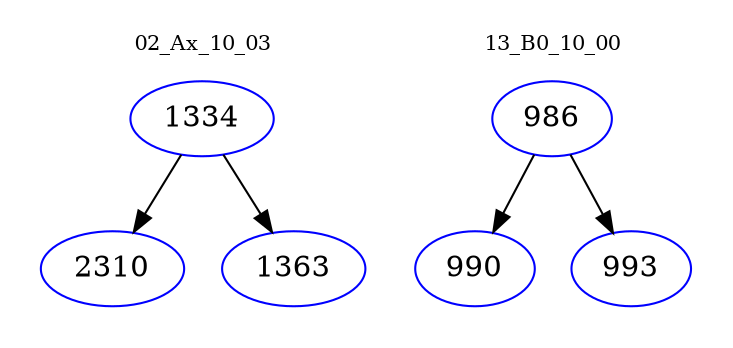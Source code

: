 digraph{
subgraph cluster_0 {
color = white
label = "02_Ax_10_03";
fontsize=10;
T0_1334 [label="1334", color="blue"]
T0_1334 -> T0_2310 [color="black"]
T0_2310 [label="2310", color="blue"]
T0_1334 -> T0_1363 [color="black"]
T0_1363 [label="1363", color="blue"]
}
subgraph cluster_1 {
color = white
label = "13_B0_10_00";
fontsize=10;
T1_986 [label="986", color="blue"]
T1_986 -> T1_990 [color="black"]
T1_990 [label="990", color="blue"]
T1_986 -> T1_993 [color="black"]
T1_993 [label="993", color="blue"]
}
}

